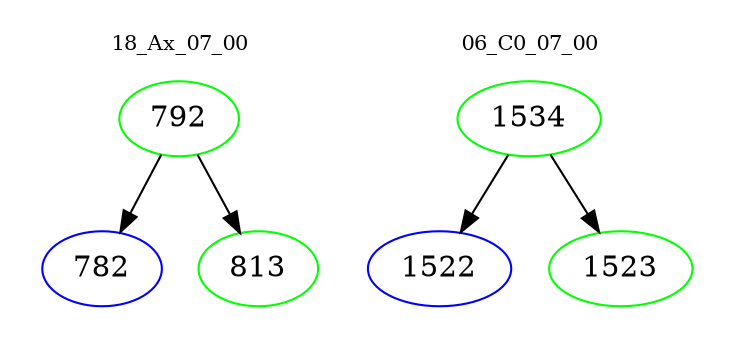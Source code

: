 digraph{
subgraph cluster_0 {
color = white
label = "18_Ax_07_00";
fontsize=10;
T0_792 [label="792", color="green"]
T0_792 -> T0_782 [color="black"]
T0_782 [label="782", color="blue"]
T0_792 -> T0_813 [color="black"]
T0_813 [label="813", color="green"]
}
subgraph cluster_1 {
color = white
label = "06_C0_07_00";
fontsize=10;
T1_1534 [label="1534", color="green"]
T1_1534 -> T1_1522 [color="black"]
T1_1522 [label="1522", color="blue"]
T1_1534 -> T1_1523 [color="black"]
T1_1523 [label="1523", color="green"]
}
}
